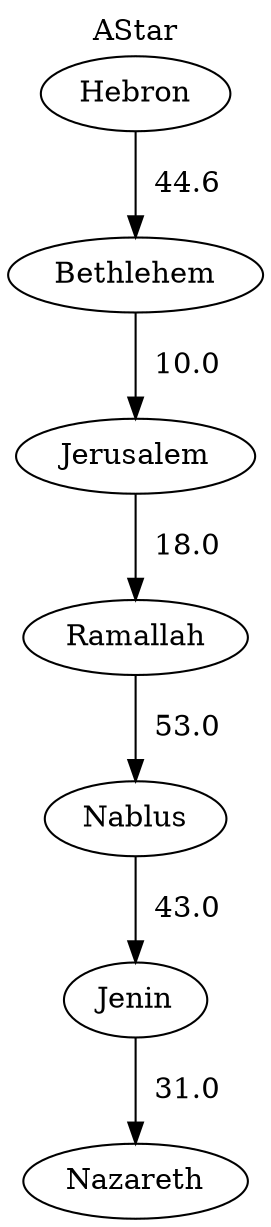 Digraph G {"Hebron" -> "Bethlehem"[label="  44.6"]

"Bethlehem" -> "Jerusalem"[label="  10.0"]

"Jerusalem" -> "Ramallah"[label="  18.0"]

"Ramallah" -> "Nablus"[label="  53.0"]

"Nablus" -> "Jenin"[label="  43.0"]

"Jenin" -> "Nazareth"[label="  31.0"]


labelloc="t"
label="AStar"}
